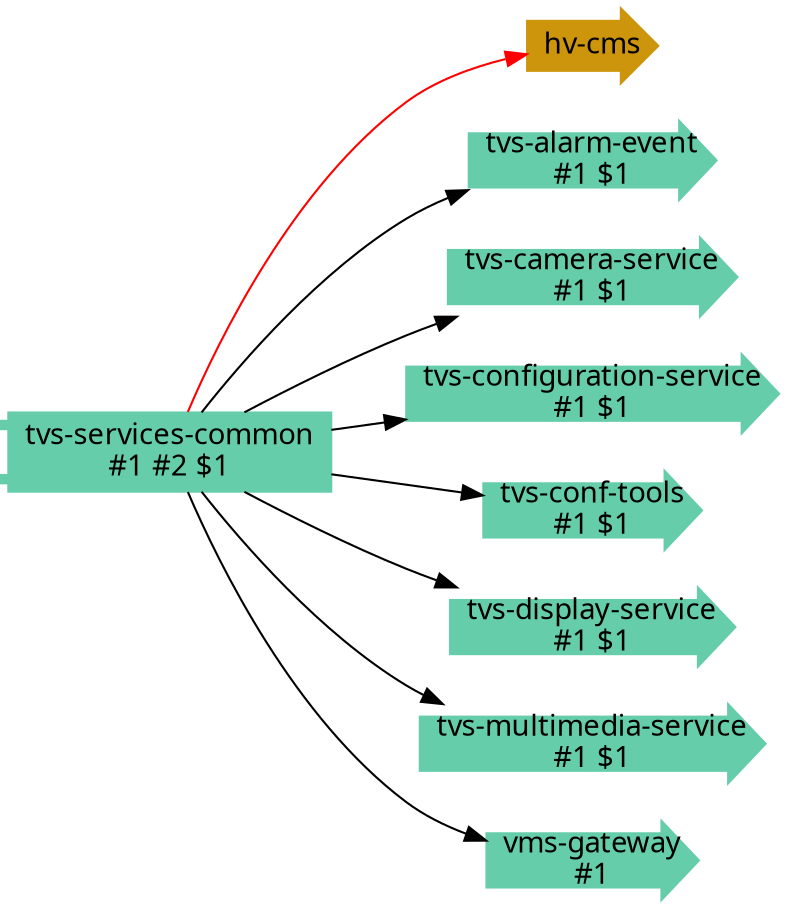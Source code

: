// subgraph node: tvs-services-common
// subgraph edge: tvs-services-common->hv-cms
// subgraph node: hv-cms
// subgraph edge: tvs-services-common->hv-cms
// subgraph edge: tvs-services-common->tvs-alarm-event
// subgraph node: tvs-alarm-event
// subgraph edge: tvs-services-common->tvs-camera-service
// subgraph node: tvs-camera-service
// subgraph edge: tvs-services-common->tvs-configuration-service
// subgraph node: tvs-configuration-service
// subgraph edge: tvs-services-common->tvs-conf-tools
// subgraph node: tvs-conf-tools
// subgraph edge: tvs-services-common->tvs-display-service
// subgraph node: tvs-display-service
// subgraph edge: tvs-services-common->tvs-multimedia-service
// subgraph node: tvs-multimedia-service
// subgraph edge: tvs-services-common->vms-gateway
// subgraph node: vms-gateway
digraph gvpr_result {
	graph [bgcolor=transparent,
		concentrate=true,
		fontname=Handlee,
		forcelabels=true,
		overlap=false,
		rankdir=LR
	];
	node [fontname=Handlee,
		shape=component
	];
	edge [fontname=Handlee];
	"hv-cms"	[color=darkgoldenrod3,
		shape=rarrow,
		style=filled];
	"tvs-alarm-event"	[color=aquamarine3,
		label="tvs-alarm-event\n#1 $1",
		shape=rarrow,
		style=filled];
	"tvs-camera-service"	[color=aquamarine3,
		label="tvs-camera-service\n#1 $1",
		shape=rarrow,
		style=filled];
	"tvs-configuration-service"	[color=aquamarine3,
		label="tvs-configuration-service\n#1 $1",
		shape=rarrow,
		style=filled];
	"tvs-conf-tools"	[color=aquamarine3,
		label="tvs-conf-tools\n#1 $1",
		shape=rarrow,
		style=filled];
	"tvs-display-service"	[color=aquamarine3,
		label="tvs-display-service\n#1 $1",
		shape=rarrow,
		style=filled];
	"tvs-multimedia-service"	[color=aquamarine3,
		label="tvs-multimedia-service\n#1 $1",
		shape=rarrow,
		style=filled];
	"tvs-services-common"	[color=aquamarine3,
		label="tvs-services-common\n#1 #2 $1",
		style=filled];
	"tvs-services-common" -> "hv-cms"	[color=red,
		style=filled];
	"tvs-services-common" -> "hv-cms"	[color=red,
		style=filled];
	"tvs-services-common" -> "tvs-alarm-event";
	"tvs-services-common" -> "tvs-camera-service";
	"tvs-services-common" -> "tvs-configuration-service";
	"tvs-services-common" -> "tvs-conf-tools";
	"tvs-services-common" -> "tvs-display-service";
	"tvs-services-common" -> "tvs-multimedia-service";
	"vms-gateway"	[color=aquamarine3,
		label="vms-gateway\n#1",
		shape=rarrow,
		style=filled];
	"tvs-services-common" -> "vms-gateway";
}
